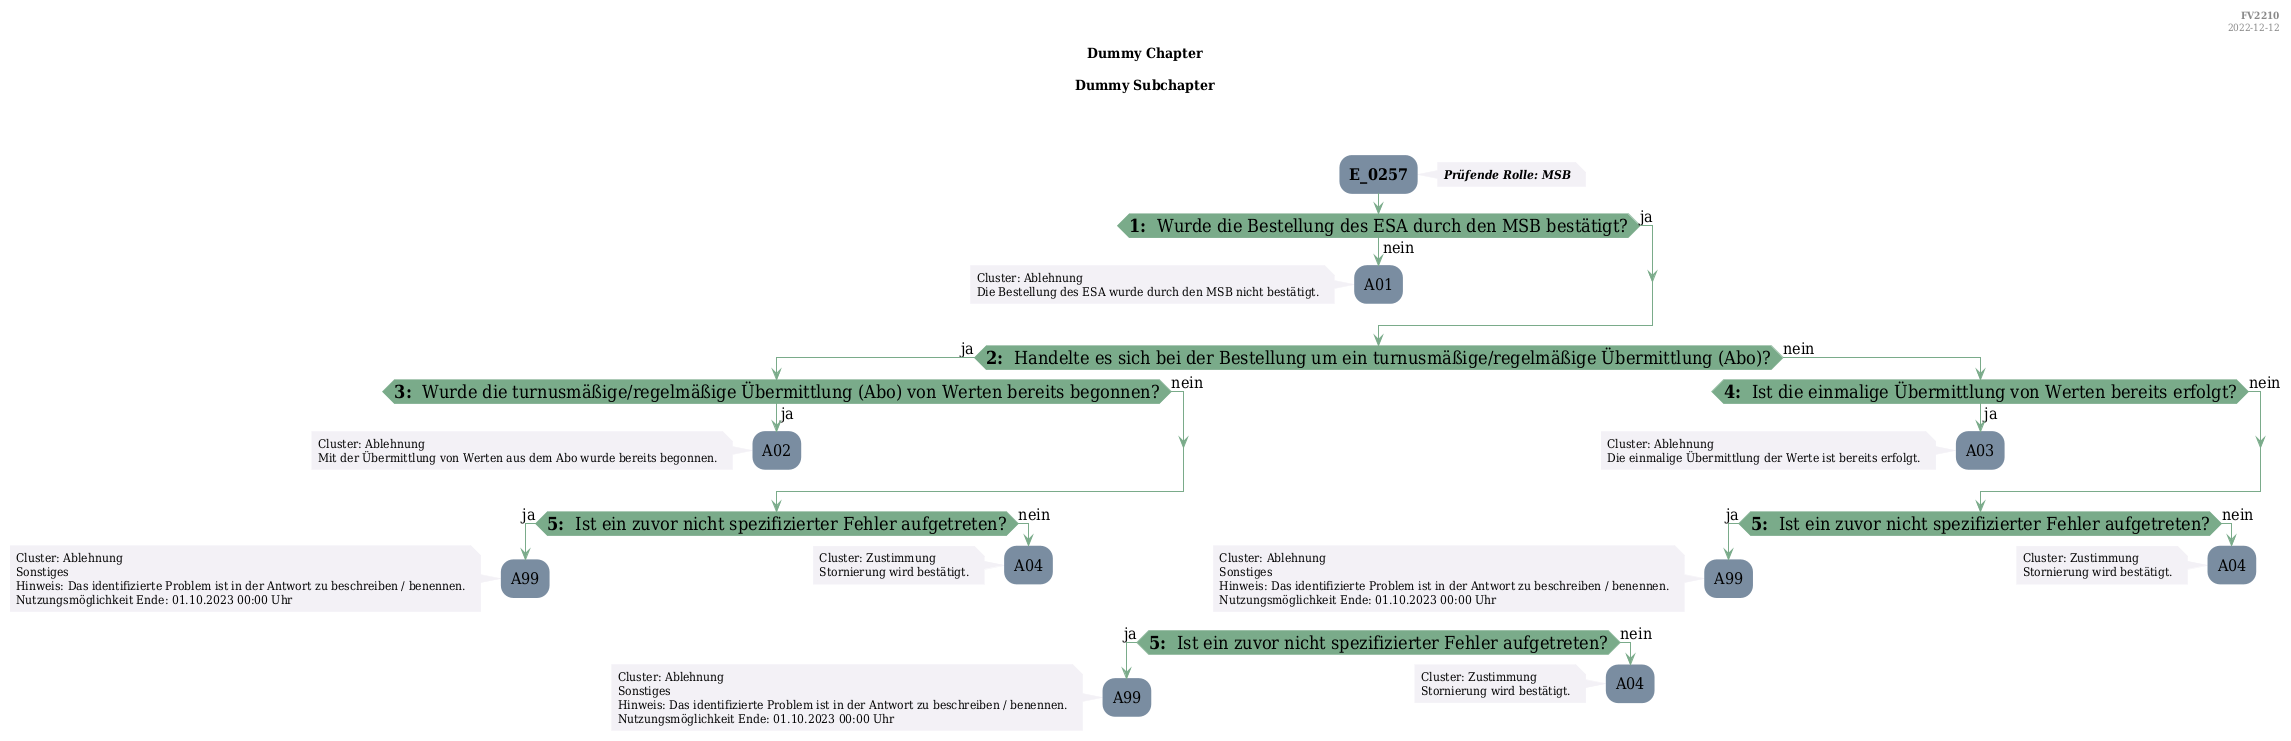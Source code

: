 @startuml
skinparam Shadowing false
skinparam NoteBorderColor #f3f1f6
skinparam NoteBackgroundColor #f3f1f6
skinparam NoteFontSize 12
skinparam ActivityBorderColor none
skinparam ActivityBackgroundColor #7a8da1
skinparam ActivityFontSize 16
skinparam ArrowColor #7aab8a
skinparam ArrowFontSize 16
skinparam ActivityDiamondBackgroundColor #7aab8a
skinparam ActivityDiamondBorderColor #7aab8a
skinparam ActivityDiamondFontSize 18
skinparam defaultFontName DejaVu Serif Condensed
skinparam ActivityEndColor #669580

header
<b>FV2210
2022-12-12
endheader

title
Dummy Chapter

Dummy Subchapter



end title
:<b>E_0257</b>;
note right
<b><i>Prüfende Rolle: MSB
end note

if (<b>1: </b> Wurde die Bestellung des ESA durch den MSB bestätigt?) then (ja)
else (nein)
    :A01;
    note left
        Cluster: Ablehnung
        Die Bestellung des ESA wurde durch den MSB nicht bestätigt.
    endnote
    kill;
endif
if (<b>2: </b> Handelte es sich bei der Bestellung um ein turnusmäßige/regelmäßige Übermittlung (Abo&#41;?) then (ja)
    if (<b>3: </b> Wurde die turnusmäßige/regelmäßige Übermittlung (Abo&#41; von Werten bereits begonnen?) then (ja)
        :A02;
        note left
            Cluster: Ablehnung
            Mit der Übermittlung von Werten aus dem Abo wurde bereits begonnen.
        endnote
        kill;
    else (nein)
    endif
    if (<b>5: </b> Ist ein zuvor nicht spezifizierter Fehler aufgetreten?) then (ja)
        :A99;
        note left
            Cluster: Ablehnung
            Sonstiges
            Hinweis: Das identifizierte Problem ist in der Antwort zu beschreiben / benennen.
            Nutzungsmöglichkeit Ende: 01.10.2023 00:00 Uhr
        endnote
        kill;
    else (nein)
        :A04;
        note left
            Cluster: Zustimmung
            Stornierung wird bestätigt.
        endnote
        kill;
    endif
else (nein)
    if (<b>4: </b> Ist die einmalige Übermittlung von Werten bereits erfolgt?) then (ja)
        :A03;
        note left
            Cluster: Ablehnung
            Die einmalige Übermittlung der Werte ist bereits erfolgt.
        endnote
        kill;
    else (nein)
    endif
    if (<b>5: </b> Ist ein zuvor nicht spezifizierter Fehler aufgetreten?) then (ja)
        :A99;
        note left
            Cluster: Ablehnung
            Sonstiges
            Hinweis: Das identifizierte Problem ist in der Antwort zu beschreiben / benennen.
            Nutzungsmöglichkeit Ende: 01.10.2023 00:00 Uhr
        endnote
        kill;
    else (nein)
        :A04;
        note left
            Cluster: Zustimmung
            Stornierung wird bestätigt.
        endnote
        kill;
    endif
endif
if (<b>5: </b> Ist ein zuvor nicht spezifizierter Fehler aufgetreten?) then (ja)
    :A99;
    note left
        Cluster: Ablehnung
        Sonstiges
        Hinweis: Das identifizierte Problem ist in der Antwort zu beschreiben / benennen.
        Nutzungsmöglichkeit Ende: 01.10.2023 00:00 Uhr
    endnote
    kill;
else (nein)
    :A04;
    note left
        Cluster: Zustimmung
        Stornierung wird bestätigt.
    endnote
    kill;
endif

@enduml
